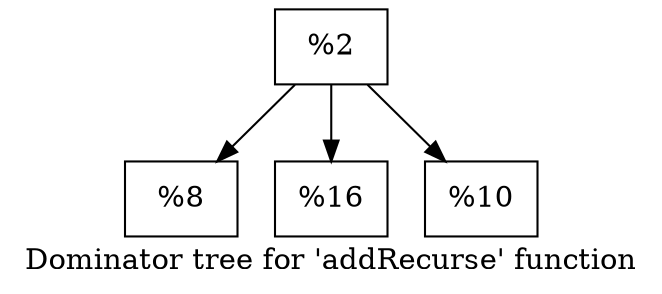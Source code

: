 digraph "Dominator tree for 'addRecurse' function" {
	label="Dominator tree for 'addRecurse' function";

	Node0x23d2900 [shape=record,label="{%2}"];
	Node0x23d2900 -> Node0x23d2d50;
	Node0x23d2900 -> Node0x23d2d90;
	Node0x23d2900 -> Node0x23d2dd0;
	Node0x23d2d50 [shape=record,label="{%8}"];
	Node0x23d2d90 [shape=record,label="{%16}"];
	Node0x23d2dd0 [shape=record,label="{%10}"];
}
